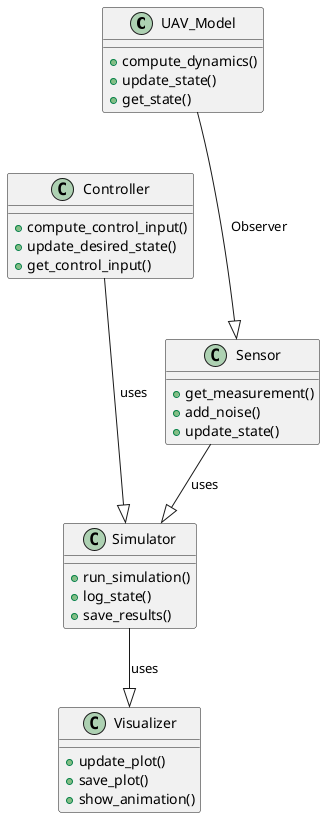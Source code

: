 @startuml

!define RECTANGLE class

RECTANGLE UAV_Model {
    +compute_dynamics()
    +update_state()
    +get_state()
}

RECTANGLE Controller {
    +compute_control_input()
    +update_desired_state()
    +get_control_input()
}

RECTANGLE Sensor {
    +get_measurement()
    +add_noise()
    +update_state()
}

RECTANGLE Simulator {
    +run_simulation()
    +log_state()
    +save_results()
}

RECTANGLE Visualizer {
    +update_plot()
    +save_plot()
    +show_animation()
}

UAV_Model -[hidden]-> Controller
UAV_Model --|> Sensor: Observer
Controller -[hidden]-> Sensor
Controller --|> Simulator: uses
Sensor --|> Simulator: uses
Simulator --|> Visualizer: uses

@enduml


